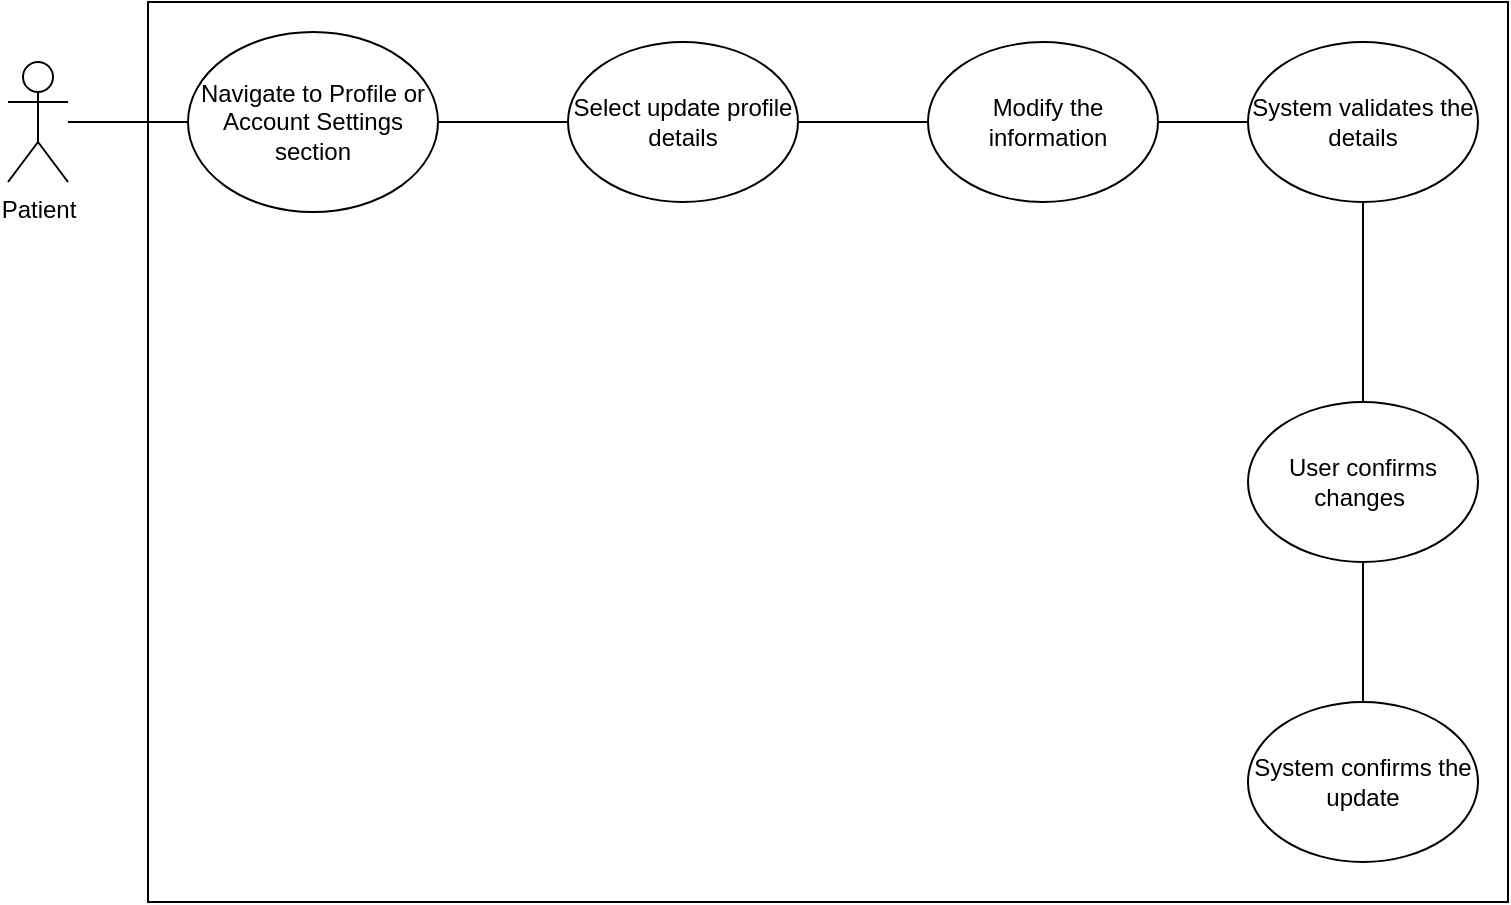 <mxfile version="24.2.2" type="github">
  <diagram name="Page-1" id="GcYGgkhkUk2YRq2MwlXR">
    <mxGraphModel dx="1050" dy="522" grid="1" gridSize="10" guides="1" tooltips="1" connect="1" arrows="1" fold="1" page="1" pageScale="1" pageWidth="850" pageHeight="1100" math="0" shadow="0">
      <root>
        <mxCell id="0" />
        <mxCell id="1" parent="0" />
        <mxCell id="4eDxh4tflcQPIbnNMYOf-1" value="" style="rounded=0;whiteSpace=wrap;html=1;" vertex="1" parent="1">
          <mxGeometry x="110" y="220" width="680" height="450" as="geometry" />
        </mxCell>
        <mxCell id="4eDxh4tflcQPIbnNMYOf-18" style="edgeStyle=orthogonalEdgeStyle;rounded=0;orthogonalLoop=1;jettySize=auto;html=1;endArrow=none;endFill=0;" edge="1" parent="1" source="4eDxh4tflcQPIbnNMYOf-2" target="4eDxh4tflcQPIbnNMYOf-5">
          <mxGeometry relative="1" as="geometry" />
        </mxCell>
        <mxCell id="4eDxh4tflcQPIbnNMYOf-2" value="Patient&lt;div&gt;&lt;br&gt;&lt;/div&gt;" style="shape=umlActor;verticalLabelPosition=bottom;verticalAlign=top;html=1;outlineConnect=0;" vertex="1" parent="1">
          <mxGeometry x="40" y="250" width="30" height="60" as="geometry" />
        </mxCell>
        <mxCell id="4eDxh4tflcQPIbnNMYOf-4" value="" style="edgeStyle=orthogonalEdgeStyle;rounded=0;orthogonalLoop=1;jettySize=auto;html=1;endArrow=none;endFill=0;" edge="1" parent="1" source="4eDxh4tflcQPIbnNMYOf-5" target="4eDxh4tflcQPIbnNMYOf-7">
          <mxGeometry relative="1" as="geometry" />
        </mxCell>
        <mxCell id="4eDxh4tflcQPIbnNMYOf-5" value="&lt;div style=&quot;&quot;&gt;&lt;span style=&quot;background-color: initial;&quot;&gt;Navigate to Profile or Account Settings section&lt;/span&gt;&lt;/div&gt;" style="ellipse;whiteSpace=wrap;html=1;verticalAlign=middle;align=center;" vertex="1" parent="1">
          <mxGeometry x="130" y="235" width="125" height="90" as="geometry" />
        </mxCell>
        <mxCell id="4eDxh4tflcQPIbnNMYOf-6" value="" style="edgeStyle=orthogonalEdgeStyle;rounded=0;orthogonalLoop=1;jettySize=auto;html=1;endArrow=none;endFill=0;" edge="1" parent="1" source="4eDxh4tflcQPIbnNMYOf-7" target="4eDxh4tflcQPIbnNMYOf-10">
          <mxGeometry relative="1" as="geometry" />
        </mxCell>
        <mxCell id="4eDxh4tflcQPIbnNMYOf-7" value="Select update profile details" style="ellipse;whiteSpace=wrap;html=1;verticalAlign=middle;" vertex="1" parent="1">
          <mxGeometry x="320" y="240" width="115" height="80" as="geometry" />
        </mxCell>
        <mxCell id="4eDxh4tflcQPIbnNMYOf-8" value="" style="edgeStyle=orthogonalEdgeStyle;rounded=0;orthogonalLoop=1;jettySize=auto;html=1;endArrow=none;endFill=0;" edge="1" parent="1" source="4eDxh4tflcQPIbnNMYOf-10" target="4eDxh4tflcQPIbnNMYOf-12">
          <mxGeometry relative="1" as="geometry" />
        </mxCell>
        <mxCell id="4eDxh4tflcQPIbnNMYOf-10" value="Modify the information" style="ellipse;whiteSpace=wrap;html=1;verticalAlign=middle;spacingLeft=5;" vertex="1" parent="1">
          <mxGeometry x="500" y="240" width="115" height="80" as="geometry" />
        </mxCell>
        <mxCell id="4eDxh4tflcQPIbnNMYOf-11" style="edgeStyle=orthogonalEdgeStyle;rounded=0;orthogonalLoop=1;jettySize=auto;html=1;entryX=0;entryY=0.5;entryDx=0;entryDy=0;endArrow=none;endFill=0;" edge="1" parent="1" source="4eDxh4tflcQPIbnNMYOf-12" target="4eDxh4tflcQPIbnNMYOf-16">
          <mxGeometry relative="1" as="geometry">
            <Array as="points">
              <mxPoint x="718" y="460" />
            </Array>
          </mxGeometry>
        </mxCell>
        <mxCell id="4eDxh4tflcQPIbnNMYOf-12" value="System validates the details" style="ellipse;whiteSpace=wrap;html=1;verticalAlign=middle;" vertex="1" parent="1">
          <mxGeometry x="660" y="240" width="115" height="80" as="geometry" />
        </mxCell>
        <mxCell id="4eDxh4tflcQPIbnNMYOf-15" value="" style="edgeStyle=orthogonalEdgeStyle;rounded=0;orthogonalLoop=1;jettySize=auto;html=1;endArrow=none;endFill=0;" edge="1" parent="1" source="4eDxh4tflcQPIbnNMYOf-16" target="4eDxh4tflcQPIbnNMYOf-17">
          <mxGeometry relative="1" as="geometry" />
        </mxCell>
        <mxCell id="4eDxh4tflcQPIbnNMYOf-16" value="User confirms changes&amp;nbsp;" style="ellipse;whiteSpace=wrap;html=1;verticalAlign=middle;" vertex="1" parent="1">
          <mxGeometry x="660" y="420" width="115" height="80" as="geometry" />
        </mxCell>
        <mxCell id="4eDxh4tflcQPIbnNMYOf-17" value="System confirms the update" style="ellipse;whiteSpace=wrap;html=1;verticalAlign=middle;" vertex="1" parent="1">
          <mxGeometry x="660" y="570" width="115" height="80" as="geometry" />
        </mxCell>
      </root>
    </mxGraphModel>
  </diagram>
</mxfile>
